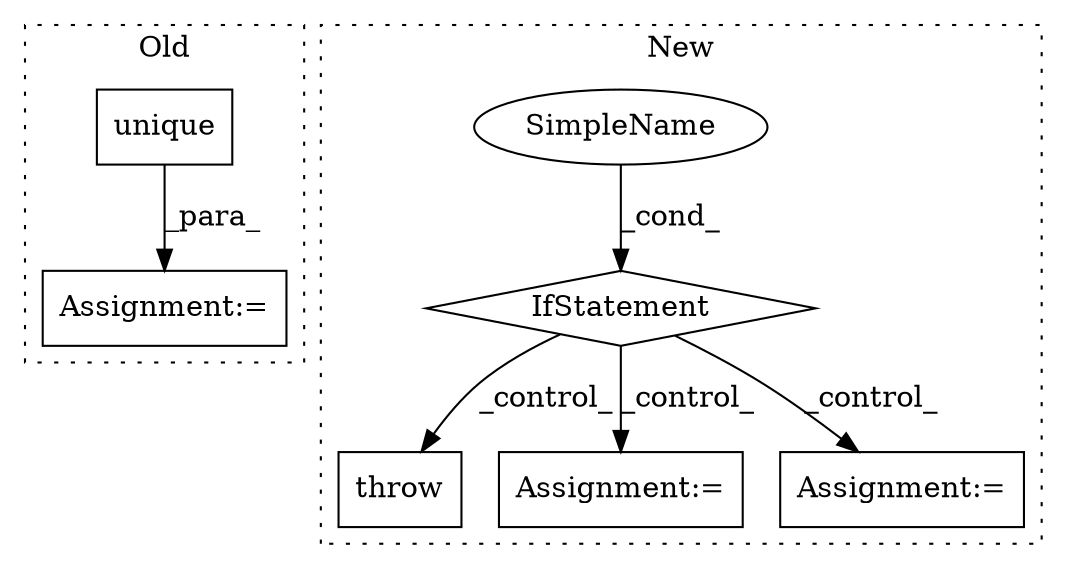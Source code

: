 digraph G {
subgraph cluster0 {
1 [label="unique" a="32" s="1999,2013" l="7,1" shape="box"];
7 [label="Assignment:=" a="7" s="1992" l="1" shape="box"];
label = "Old";
style="dotted";
}
subgraph cluster1 {
2 [label="throw" a="53" s="2157" l="6" shape="box"];
3 [label="IfStatement" a="25" s="1937,1995" l="4,2" shape="diamond"];
4 [label="SimpleName" a="42" s="" l="" shape="ellipse"];
5 [label="Assignment:=" a="7" s="2014" l="1" shape="box"];
6 [label="Assignment:=" a="7" s="2122" l="1" shape="box"];
label = "New";
style="dotted";
}
1 -> 7 [label="_para_"];
3 -> 2 [label="_control_"];
3 -> 5 [label="_control_"];
3 -> 6 [label="_control_"];
4 -> 3 [label="_cond_"];
}